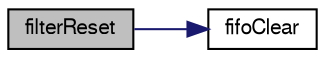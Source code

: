 digraph "filterReset"
{
  edge [fontname="FreeSans",fontsize="10",labelfontname="FreeSans",labelfontsize="10"];
  node [fontname="FreeSans",fontsize="10",shape=record];
  rankdir="LR";
  Node1 [label="filterReset",height=0.2,width=0.4,color="black", fillcolor="grey75", style="filled" fontcolor="black"];
  Node1 -> Node2 [color="midnightblue",fontsize="10",style="solid",fontname="FreeSans"];
  Node2 [label="fifoClear",height=0.2,width=0.4,color="black", fillcolor="white", style="filled",URL="$group__fifo.html#ga3ecb64efd9c15e527cd4d46653b6afeb",tooltip="clears a FIFO-buffer"];
}
